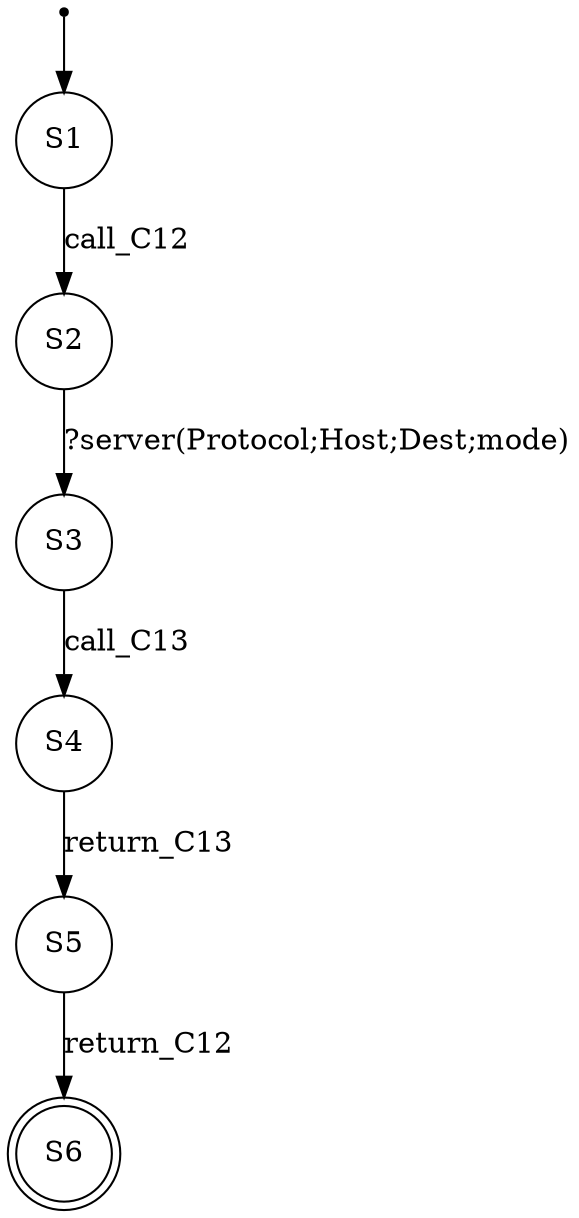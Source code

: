 digraph LTS {
S00[shape=point]
S1[label=S1,shape=circle];
S2[label=S2,shape=circle];
S3[label=S3,shape=circle];
S4[label=S4,shape=circle];
S5[label=S5,shape=circle];
S6[label=S6,shape=doublecircle];
S00 -> S1
S1 -> S2[label ="call_C12"];
S2 -> S3[label ="?server(Protocol;Host;Dest;mode)"];
S3 -> S4[label ="call_C13"];
S4 -> S5[label ="return_C13"];
S5 -> S6[label ="return_C12"];
}
